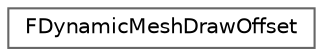 digraph "Graphical Class Hierarchy"
{
 // INTERACTIVE_SVG=YES
 // LATEX_PDF_SIZE
  bgcolor="transparent";
  edge [fontname=Helvetica,fontsize=10,labelfontname=Helvetica,labelfontsize=10];
  node [fontname=Helvetica,fontsize=10,shape=box,height=0.2,width=0.4];
  rankdir="LR";
  Node0 [id="Node000000",label="FDynamicMeshDrawOffset",height=0.2,width=0.4,color="grey40", fillcolor="white", style="filled",URL="$d8/d0f/structFDynamicMeshDrawOffset.html",tooltip=" "];
}
